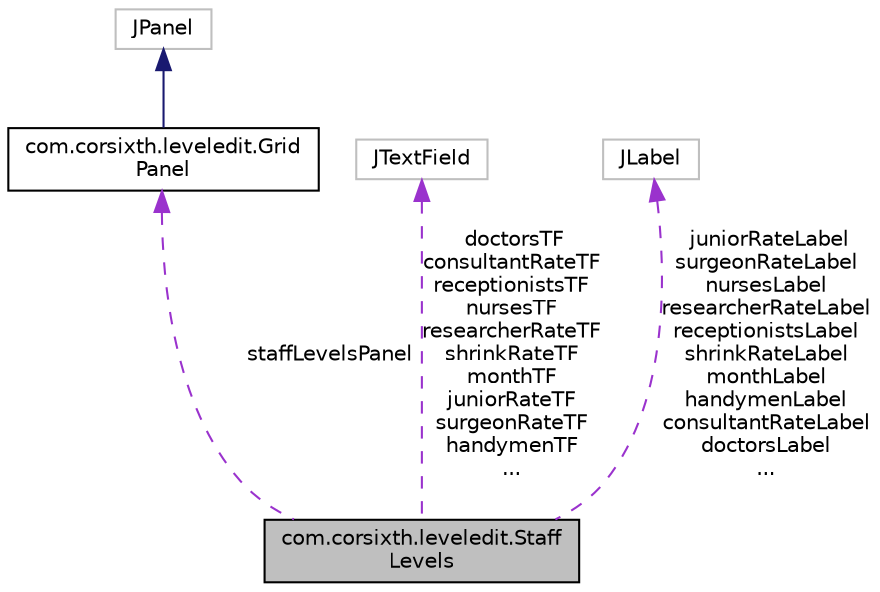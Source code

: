 digraph "com.corsixth.leveledit.StaffLevels"
{
 // LATEX_PDF_SIZE
  edge [fontname="Helvetica",fontsize="10",labelfontname="Helvetica",labelfontsize="10"];
  node [fontname="Helvetica",fontsize="10",shape=record];
  Node1 [label="com.corsixth.leveledit.Staff\lLevels",height=0.2,width=0.4,color="black", fillcolor="grey75", style="filled", fontcolor="black",tooltip=" "];
  Node2 -> Node1 [dir="back",color="darkorchid3",fontsize="10",style="dashed",label=" staffLevelsPanel" ,fontname="Helvetica"];
  Node2 [label="com.corsixth.leveledit.Grid\lPanel",height=0.2,width=0.4,color="black", fillcolor="white", style="filled",URL="$classcom_1_1corsixth_1_1leveledit_1_1GridPanel.html",tooltip=" "];
  Node3 -> Node2 [dir="back",color="midnightblue",fontsize="10",style="solid",fontname="Helvetica"];
  Node3 [label="JPanel",height=0.2,width=0.4,color="grey75", fillcolor="white", style="filled",tooltip=" "];
  Node4 -> Node1 [dir="back",color="darkorchid3",fontsize="10",style="dashed",label=" doctorsTF\nconsultantRateTF\nreceptionistsTF\nnursesTF\nresearcherRateTF\nshrinkRateTF\nmonthTF\njuniorRateTF\nsurgeonRateTF\nhandymenTF\n..." ,fontname="Helvetica"];
  Node4 [label="JTextField",height=0.2,width=0.4,color="grey75", fillcolor="white", style="filled",tooltip=" "];
  Node5 -> Node1 [dir="back",color="darkorchid3",fontsize="10",style="dashed",label=" juniorRateLabel\nsurgeonRateLabel\nnursesLabel\nresearcherRateLabel\nreceptionistsLabel\nshrinkRateLabel\nmonthLabel\nhandymenLabel\nconsultantRateLabel\ndoctorsLabel\n..." ,fontname="Helvetica"];
  Node5 [label="JLabel",height=0.2,width=0.4,color="grey75", fillcolor="white", style="filled",tooltip=" "];
}
